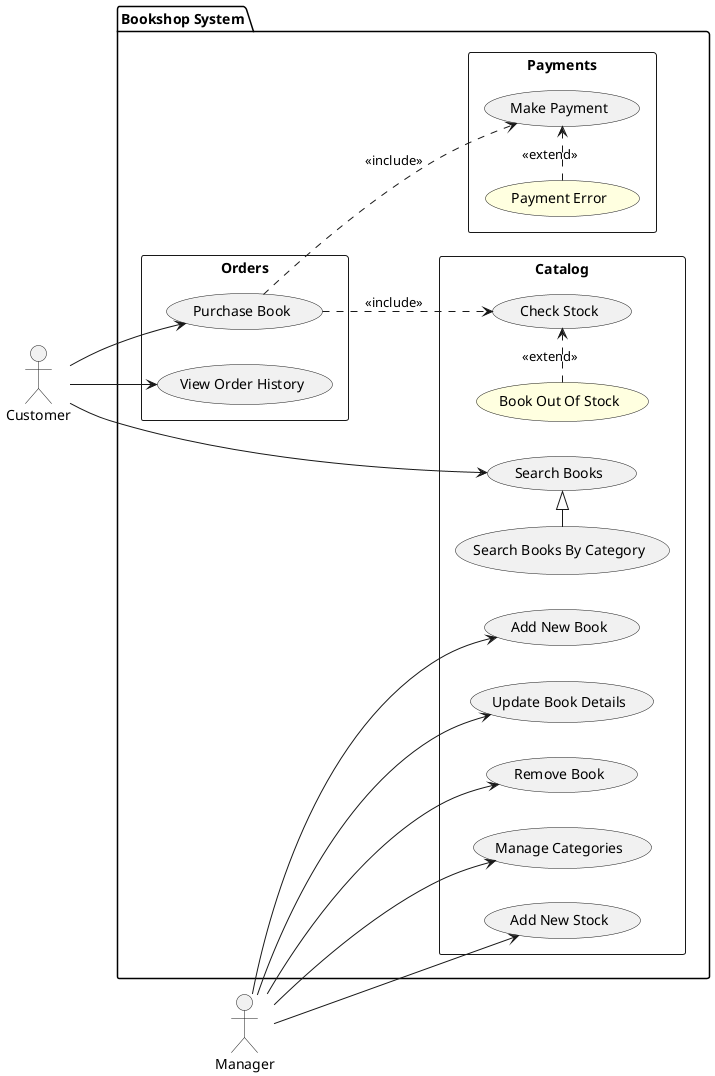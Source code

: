 @startuml overview
left to right direction

actor Customer
actor Manager

package "Bookshop System" {
    rectangle Catalog {
        usecase "Add New Book"
        usecase "Update Book Details"
        usecase "Remove Book"
        usecase "Manage Categories"
        usecase "Add New Stock"
        usecase "Check Stock"
        usecase "Book Out Of Stock" #lightyellow
        usecase "Search Books"
        usecase "Search Books By Category"
        "Search Books By Category" -right-|> "Search Books"
        "Book Out Of Stock" .right.> "Check Stock" : <<extend>>
    }

    rectangle Orders {
        usecase "Purchase Book"
        usecase "View Order History"
    }

    rectangle Payments {
        usecase "Make Payment"
        usecase "Payment Error" #lightyellow
        "Payment Error" .right.> "Make Payment" : <<extend>>
    }
}

Manager --> "Add New Book"
Manager --> "Update Book Details"
Manager --> "Remove Book"
Manager --> "Add New Stock"
Manager --> "Manage Categories"

Customer --> "Search Books"

Customer --> "Purchase Book"
"Purchase Book" ..> "Check Stock" : <<include>>
"Purchase Book" ..> "Make Payment" : <<include>>
Customer --> "View Order History"
@enduml
